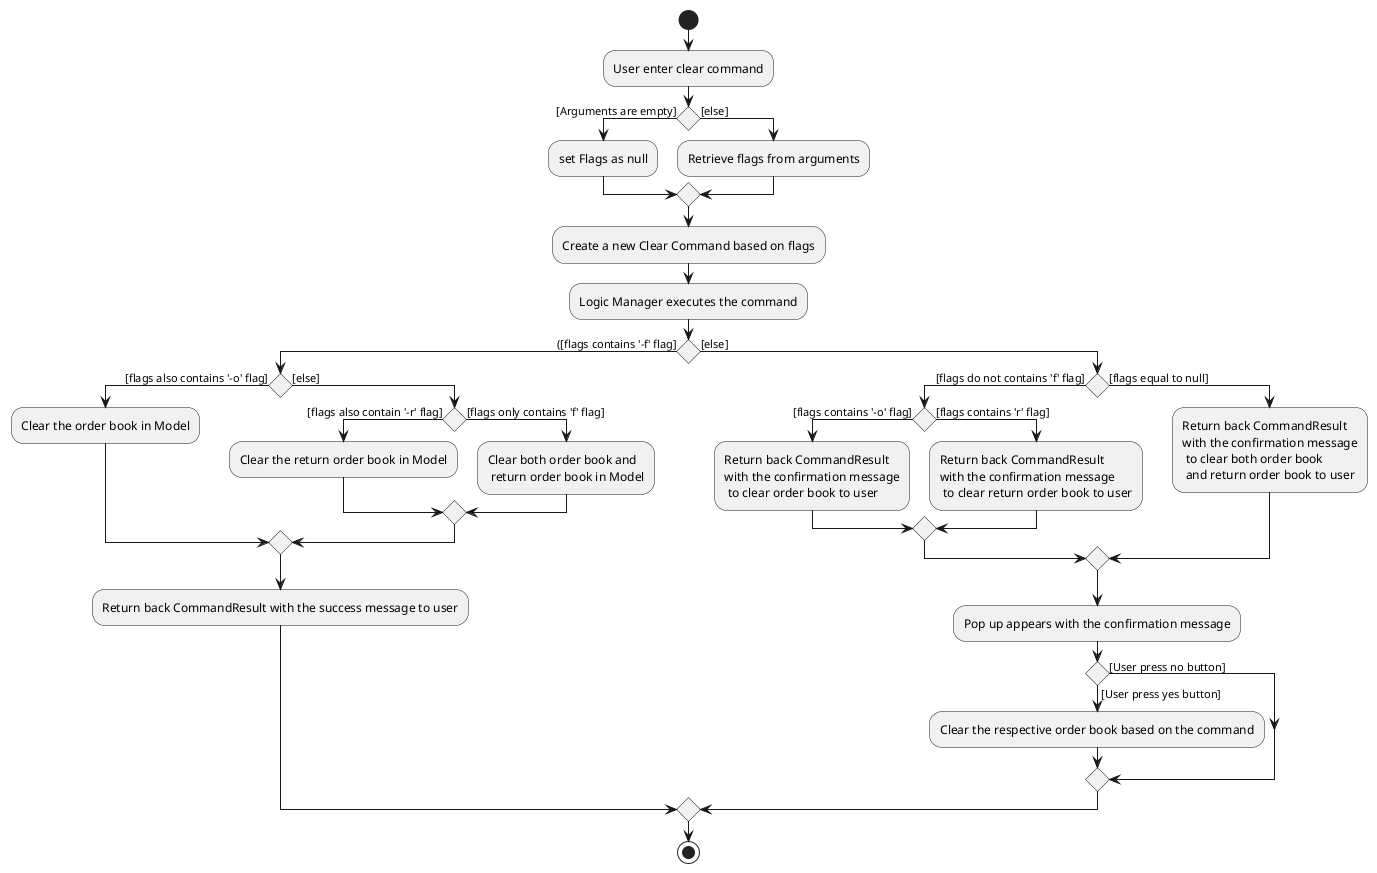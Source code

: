 @startuml

start
:User enter clear command;
if () then ([Arguments are empty])
    :set Flags as null;
else ([else])
    :Retrieve flags from arguments;
endif
:Create a new Clear Command based on flags;
:Logic Manager executes the command;

if () then (([flags contains '-f' flag])
    if () then ([flags also contains '-o' flag])
    :Clear the order book in Model;
    else ([else])
        if() then ([flags also contain '-r' flag])
        :Clear the return order book in Model;
        else ([flags only contains 'f' flag])
        :Clear both order book and
         return order book in Model;
        endif
    endif
    :Return back CommandResult with the success message to user;

else ([else])
    if() then([flags do not contains 'f' flag])
        if () then ([flags contains '-o' flag])
            :Return back CommandResult
            with the confirmation message
             to clear order book to user;
        else ([flags contains 'r' flag])
            :Return back CommandResult
            with the confirmation message
             to clear return order book to user;
        endif
    else ([flags equal to null])
    :Return back CommandResult
    with the confirmation message
     to clear both order book
     and return order book to user;
    endif
    :Pop up appears with the confirmation message;
    if () then ([User press yes button])
        :Clear the respective order book based on the command;
    else ([User press no button])
    endif
endif
stop
@enduml
